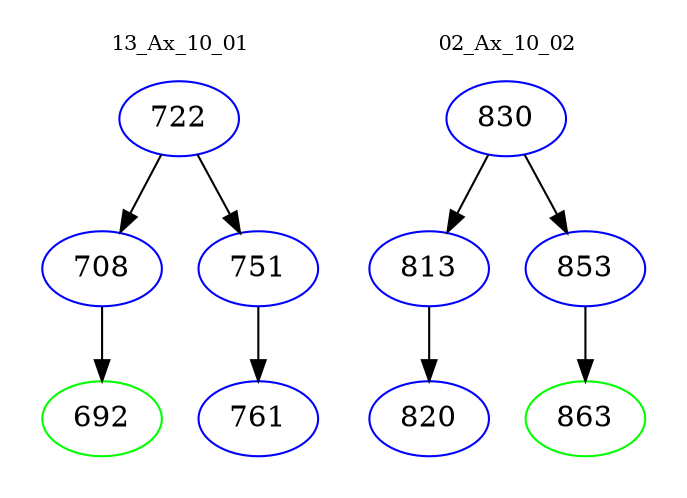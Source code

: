 digraph{
subgraph cluster_0 {
color = white
label = "13_Ax_10_01";
fontsize=10;
T0_722 [label="722", color="blue"]
T0_722 -> T0_708 [color="black"]
T0_708 [label="708", color="blue"]
T0_708 -> T0_692 [color="black"]
T0_692 [label="692", color="green"]
T0_722 -> T0_751 [color="black"]
T0_751 [label="751", color="blue"]
T0_751 -> T0_761 [color="black"]
T0_761 [label="761", color="blue"]
}
subgraph cluster_1 {
color = white
label = "02_Ax_10_02";
fontsize=10;
T1_830 [label="830", color="blue"]
T1_830 -> T1_813 [color="black"]
T1_813 [label="813", color="blue"]
T1_813 -> T1_820 [color="black"]
T1_820 [label="820", color="blue"]
T1_830 -> T1_853 [color="black"]
T1_853 [label="853", color="blue"]
T1_853 -> T1_863 [color="black"]
T1_863 [label="863", color="green"]
}
}
